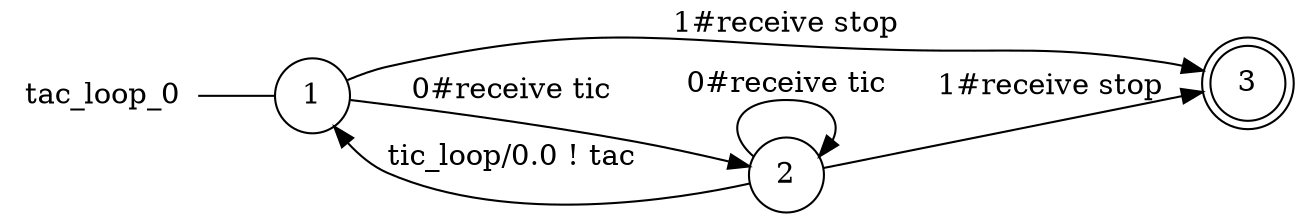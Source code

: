 digraph tac_loop_0 {
	rankdir="LR";
	n_0 [label="tac_loop_0", shape="plaintext"];
	n_1 [id="1", shape=circle, label="1"];
	n_0 -> n_1 [arrowhead=none];
	n_2 [id="4", shape=doublecircle, label="3"];
	n_3 [id="3", shape=circle, label="2"];

	n_3 -> n_1 [id="[$e|7]", label="tic_loop/0.0 ! tac"];
	n_1 -> n_3 [id="[$e|5]", label="0#receive tic"];
	n_1 -> n_2 [id="[$e|6]", label="1#receive stop"];
	n_3 -> n_3 [id="[$e|4]", label="0#receive tic"];
	n_3 -> n_2 [id="[$e|2]", label="1#receive stop"];
}
